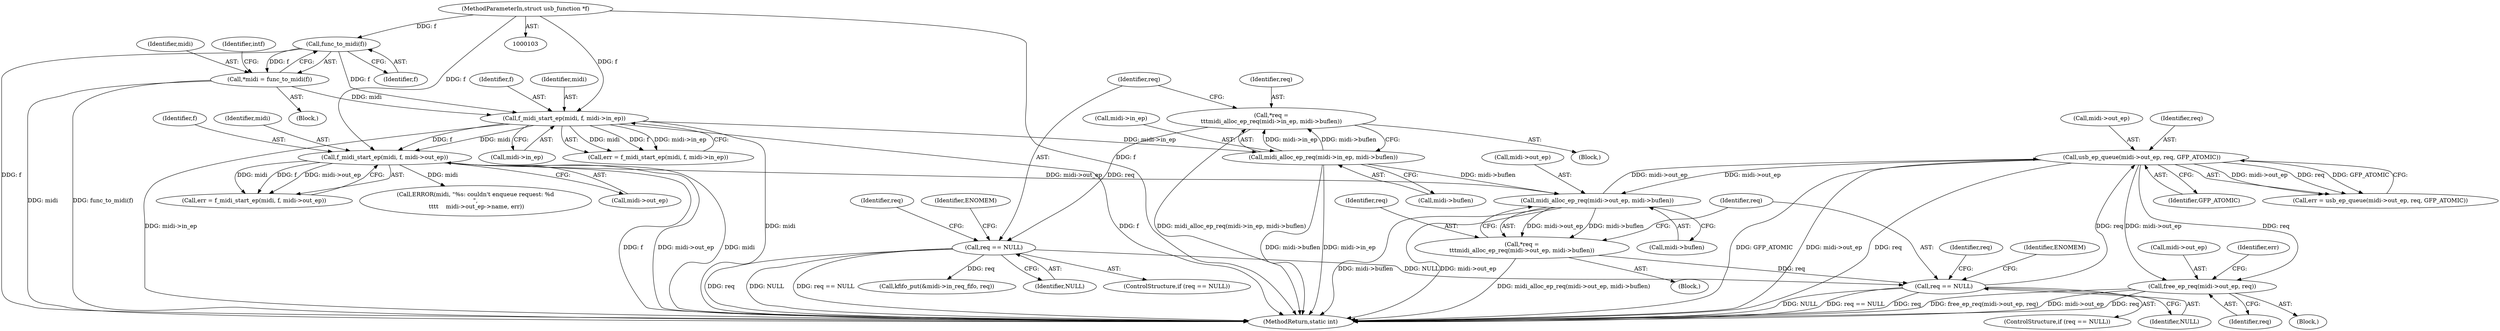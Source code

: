 digraph "1_linux_7fafcfdf6377b18b2a726ea554d6e593ba44349f@API" {
"1000245" [label="(Call,free_ep_req(midi->out_ep, req))"];
"1000227" [label="(Call,usb_ep_queue(midi->out_ep, req, GFP_ATOMIC))"];
"1000206" [label="(Call,midi_alloc_ep_req(midi->out_ep, midi->buflen))"];
"1000137" [label="(Call,f_midi_start_ep(midi, f, midi->out_ep))"];
"1000125" [label="(Call,f_midi_start_ep(midi, f, midi->in_ep))"];
"1000109" [label="(Call,*midi = func_to_midi(f))"];
"1000111" [label="(Call,func_to_midi(f))"];
"1000104" [label="(MethodParameterIn,struct usb_function *f)"];
"1000157" [label="(Call,midi_alloc_ep_req(midi->in_ep, midi->buflen))"];
"1000214" [label="(Call,req == NULL)"];
"1000204" [label="(Call,*req =\n\t\t\tmidi_alloc_ep_req(midi->out_ep, midi->buflen))"];
"1000165" [label="(Call,req == NULL)"];
"1000155" [label="(Call,*req =\n\t\t\tmidi_alloc_ep_req(midi->in_ep, midi->buflen))"];
"1000139" [label="(Identifier,f)"];
"1000166" [label="(Identifier,req)"];
"1000126" [label="(Identifier,midi)"];
"1000128" [label="(Call,midi->in_ep)"];
"1000205" [label="(Identifier,req)"];
"1000155" [label="(Call,*req =\n\t\t\tmidi_alloc_ep_req(midi->in_ep, midi->buflen))"];
"1000246" [label="(Call,midi->out_ep)"];
"1000232" [label="(Identifier,GFP_ATOMIC)"];
"1000137" [label="(Call,f_midi_start_ep(midi, f, midi->out_ep))"];
"1000167" [label="(Identifier,NULL)"];
"1000215" [label="(Identifier,req)"];
"1000249" [label="(Identifier,req)"];
"1000222" [label="(Identifier,req)"];
"1000206" [label="(Call,midi_alloc_ep_req(midi->out_ep, midi->buflen))"];
"1000225" [label="(Call,err = usb_ep_queue(midi->out_ep, req, GFP_ATOMIC))"];
"1000157" [label="(Call,midi_alloc_ep_req(midi->in_ep, midi->buflen))"];
"1000104" [label="(MethodParameterIn,struct usb_function *f)"];
"1000204" [label="(Call,*req =\n\t\t\tmidi_alloc_ep_req(midi->out_ep, midi->buflen))"];
"1000109" [label="(Call,*midi = func_to_midi(f))"];
"1000140" [label="(Call,midi->out_ep)"];
"1000210" [label="(Call,midi->buflen)"];
"1000111" [label="(Call,func_to_midi(f))"];
"1000110" [label="(Identifier,midi)"];
"1000251" [label="(Identifier,err)"];
"1000117" [label="(Identifier,intf)"];
"1000213" [label="(ControlStructure,if (req == NULL))"];
"1000165" [label="(Call,req == NULL)"];
"1000161" [label="(Call,midi->buflen)"];
"1000219" [label="(Identifier,ENOMEM)"];
"1000164" [label="(ControlStructure,if (req == NULL))"];
"1000156" [label="(Identifier,req)"];
"1000138" [label="(Identifier,midi)"];
"1000135" [label="(Call,err = f_midi_start_ep(midi, f, midi->out_ep))"];
"1000214" [label="(Call,req == NULL)"];
"1000216" [label="(Identifier,NULL)"];
"1000245" [label="(Call,free_ep_req(midi->out_ep, req))"];
"1000153" [label="(Block,)"];
"1000207" [label="(Call,midi->out_ep)"];
"1000107" [label="(Block,)"];
"1000125" [label="(Call,f_midi_start_ep(midi, f, midi->in_ep))"];
"1000127" [label="(Identifier,f)"];
"1000112" [label="(Identifier,f)"];
"1000235" [label="(Block,)"];
"1000228" [label="(Call,midi->out_ep)"];
"1000202" [label="(Block,)"];
"1000170" [label="(Identifier,ENOMEM)"];
"1000231" [label="(Identifier,req)"];
"1000173" [label="(Identifier,req)"];
"1000158" [label="(Call,midi->in_ep)"];
"1000236" [label="(Call,ERROR(midi, \"%s: couldn't enqueue request: %d\n\",\n \t\t\t\t    midi->out_ep->name, err))"];
"1000123" [label="(Call,err = f_midi_start_ep(midi, f, midi->in_ep))"];
"1000181" [label="(Call,kfifo_put(&midi->in_req_fifo, req))"];
"1000227" [label="(Call,usb_ep_queue(midi->out_ep, req, GFP_ATOMIC))"];
"1000254" [label="(MethodReturn,static int)"];
"1000245" -> "1000235"  [label="AST: "];
"1000245" -> "1000249"  [label="CFG: "];
"1000246" -> "1000245"  [label="AST: "];
"1000249" -> "1000245"  [label="AST: "];
"1000251" -> "1000245"  [label="CFG: "];
"1000245" -> "1000254"  [label="DDG: free_ep_req(midi->out_ep, req)"];
"1000245" -> "1000254"  [label="DDG: midi->out_ep"];
"1000245" -> "1000254"  [label="DDG: req"];
"1000227" -> "1000245"  [label="DDG: midi->out_ep"];
"1000227" -> "1000245"  [label="DDG: req"];
"1000227" -> "1000225"  [label="AST: "];
"1000227" -> "1000232"  [label="CFG: "];
"1000228" -> "1000227"  [label="AST: "];
"1000231" -> "1000227"  [label="AST: "];
"1000232" -> "1000227"  [label="AST: "];
"1000225" -> "1000227"  [label="CFG: "];
"1000227" -> "1000254"  [label="DDG: midi->out_ep"];
"1000227" -> "1000254"  [label="DDG: req"];
"1000227" -> "1000254"  [label="DDG: GFP_ATOMIC"];
"1000227" -> "1000206"  [label="DDG: midi->out_ep"];
"1000227" -> "1000225"  [label="DDG: midi->out_ep"];
"1000227" -> "1000225"  [label="DDG: req"];
"1000227" -> "1000225"  [label="DDG: GFP_ATOMIC"];
"1000206" -> "1000227"  [label="DDG: midi->out_ep"];
"1000214" -> "1000227"  [label="DDG: req"];
"1000206" -> "1000204"  [label="AST: "];
"1000206" -> "1000210"  [label="CFG: "];
"1000207" -> "1000206"  [label="AST: "];
"1000210" -> "1000206"  [label="AST: "];
"1000204" -> "1000206"  [label="CFG: "];
"1000206" -> "1000254"  [label="DDG: midi->buflen"];
"1000206" -> "1000254"  [label="DDG: midi->out_ep"];
"1000206" -> "1000204"  [label="DDG: midi->out_ep"];
"1000206" -> "1000204"  [label="DDG: midi->buflen"];
"1000137" -> "1000206"  [label="DDG: midi->out_ep"];
"1000157" -> "1000206"  [label="DDG: midi->buflen"];
"1000137" -> "1000135"  [label="AST: "];
"1000137" -> "1000140"  [label="CFG: "];
"1000138" -> "1000137"  [label="AST: "];
"1000139" -> "1000137"  [label="AST: "];
"1000140" -> "1000137"  [label="AST: "];
"1000135" -> "1000137"  [label="CFG: "];
"1000137" -> "1000254"  [label="DDG: f"];
"1000137" -> "1000254"  [label="DDG: midi->out_ep"];
"1000137" -> "1000254"  [label="DDG: midi"];
"1000137" -> "1000135"  [label="DDG: midi"];
"1000137" -> "1000135"  [label="DDG: f"];
"1000137" -> "1000135"  [label="DDG: midi->out_ep"];
"1000125" -> "1000137"  [label="DDG: midi"];
"1000125" -> "1000137"  [label="DDG: f"];
"1000104" -> "1000137"  [label="DDG: f"];
"1000137" -> "1000236"  [label="DDG: midi"];
"1000125" -> "1000123"  [label="AST: "];
"1000125" -> "1000128"  [label="CFG: "];
"1000126" -> "1000125"  [label="AST: "];
"1000127" -> "1000125"  [label="AST: "];
"1000128" -> "1000125"  [label="AST: "];
"1000123" -> "1000125"  [label="CFG: "];
"1000125" -> "1000254"  [label="DDG: midi"];
"1000125" -> "1000254"  [label="DDG: f"];
"1000125" -> "1000254"  [label="DDG: midi->in_ep"];
"1000125" -> "1000123"  [label="DDG: midi"];
"1000125" -> "1000123"  [label="DDG: f"];
"1000125" -> "1000123"  [label="DDG: midi->in_ep"];
"1000109" -> "1000125"  [label="DDG: midi"];
"1000111" -> "1000125"  [label="DDG: f"];
"1000104" -> "1000125"  [label="DDG: f"];
"1000125" -> "1000157"  [label="DDG: midi->in_ep"];
"1000109" -> "1000107"  [label="AST: "];
"1000109" -> "1000111"  [label="CFG: "];
"1000110" -> "1000109"  [label="AST: "];
"1000111" -> "1000109"  [label="AST: "];
"1000117" -> "1000109"  [label="CFG: "];
"1000109" -> "1000254"  [label="DDG: midi"];
"1000109" -> "1000254"  [label="DDG: func_to_midi(f)"];
"1000111" -> "1000109"  [label="DDG: f"];
"1000111" -> "1000112"  [label="CFG: "];
"1000112" -> "1000111"  [label="AST: "];
"1000111" -> "1000254"  [label="DDG: f"];
"1000104" -> "1000111"  [label="DDG: f"];
"1000104" -> "1000103"  [label="AST: "];
"1000104" -> "1000254"  [label="DDG: f"];
"1000157" -> "1000155"  [label="AST: "];
"1000157" -> "1000161"  [label="CFG: "];
"1000158" -> "1000157"  [label="AST: "];
"1000161" -> "1000157"  [label="AST: "];
"1000155" -> "1000157"  [label="CFG: "];
"1000157" -> "1000254"  [label="DDG: midi->in_ep"];
"1000157" -> "1000254"  [label="DDG: midi->buflen"];
"1000157" -> "1000155"  [label="DDG: midi->in_ep"];
"1000157" -> "1000155"  [label="DDG: midi->buflen"];
"1000214" -> "1000213"  [label="AST: "];
"1000214" -> "1000216"  [label="CFG: "];
"1000215" -> "1000214"  [label="AST: "];
"1000216" -> "1000214"  [label="AST: "];
"1000219" -> "1000214"  [label="CFG: "];
"1000222" -> "1000214"  [label="CFG: "];
"1000214" -> "1000254"  [label="DDG: NULL"];
"1000214" -> "1000254"  [label="DDG: req == NULL"];
"1000214" -> "1000254"  [label="DDG: req"];
"1000204" -> "1000214"  [label="DDG: req"];
"1000165" -> "1000214"  [label="DDG: NULL"];
"1000204" -> "1000202"  [label="AST: "];
"1000205" -> "1000204"  [label="AST: "];
"1000215" -> "1000204"  [label="CFG: "];
"1000204" -> "1000254"  [label="DDG: midi_alloc_ep_req(midi->out_ep, midi->buflen)"];
"1000165" -> "1000164"  [label="AST: "];
"1000165" -> "1000167"  [label="CFG: "];
"1000166" -> "1000165"  [label="AST: "];
"1000167" -> "1000165"  [label="AST: "];
"1000170" -> "1000165"  [label="CFG: "];
"1000173" -> "1000165"  [label="CFG: "];
"1000165" -> "1000254"  [label="DDG: req"];
"1000165" -> "1000254"  [label="DDG: NULL"];
"1000165" -> "1000254"  [label="DDG: req == NULL"];
"1000155" -> "1000165"  [label="DDG: req"];
"1000165" -> "1000181"  [label="DDG: req"];
"1000155" -> "1000153"  [label="AST: "];
"1000156" -> "1000155"  [label="AST: "];
"1000166" -> "1000155"  [label="CFG: "];
"1000155" -> "1000254"  [label="DDG: midi_alloc_ep_req(midi->in_ep, midi->buflen)"];
}
